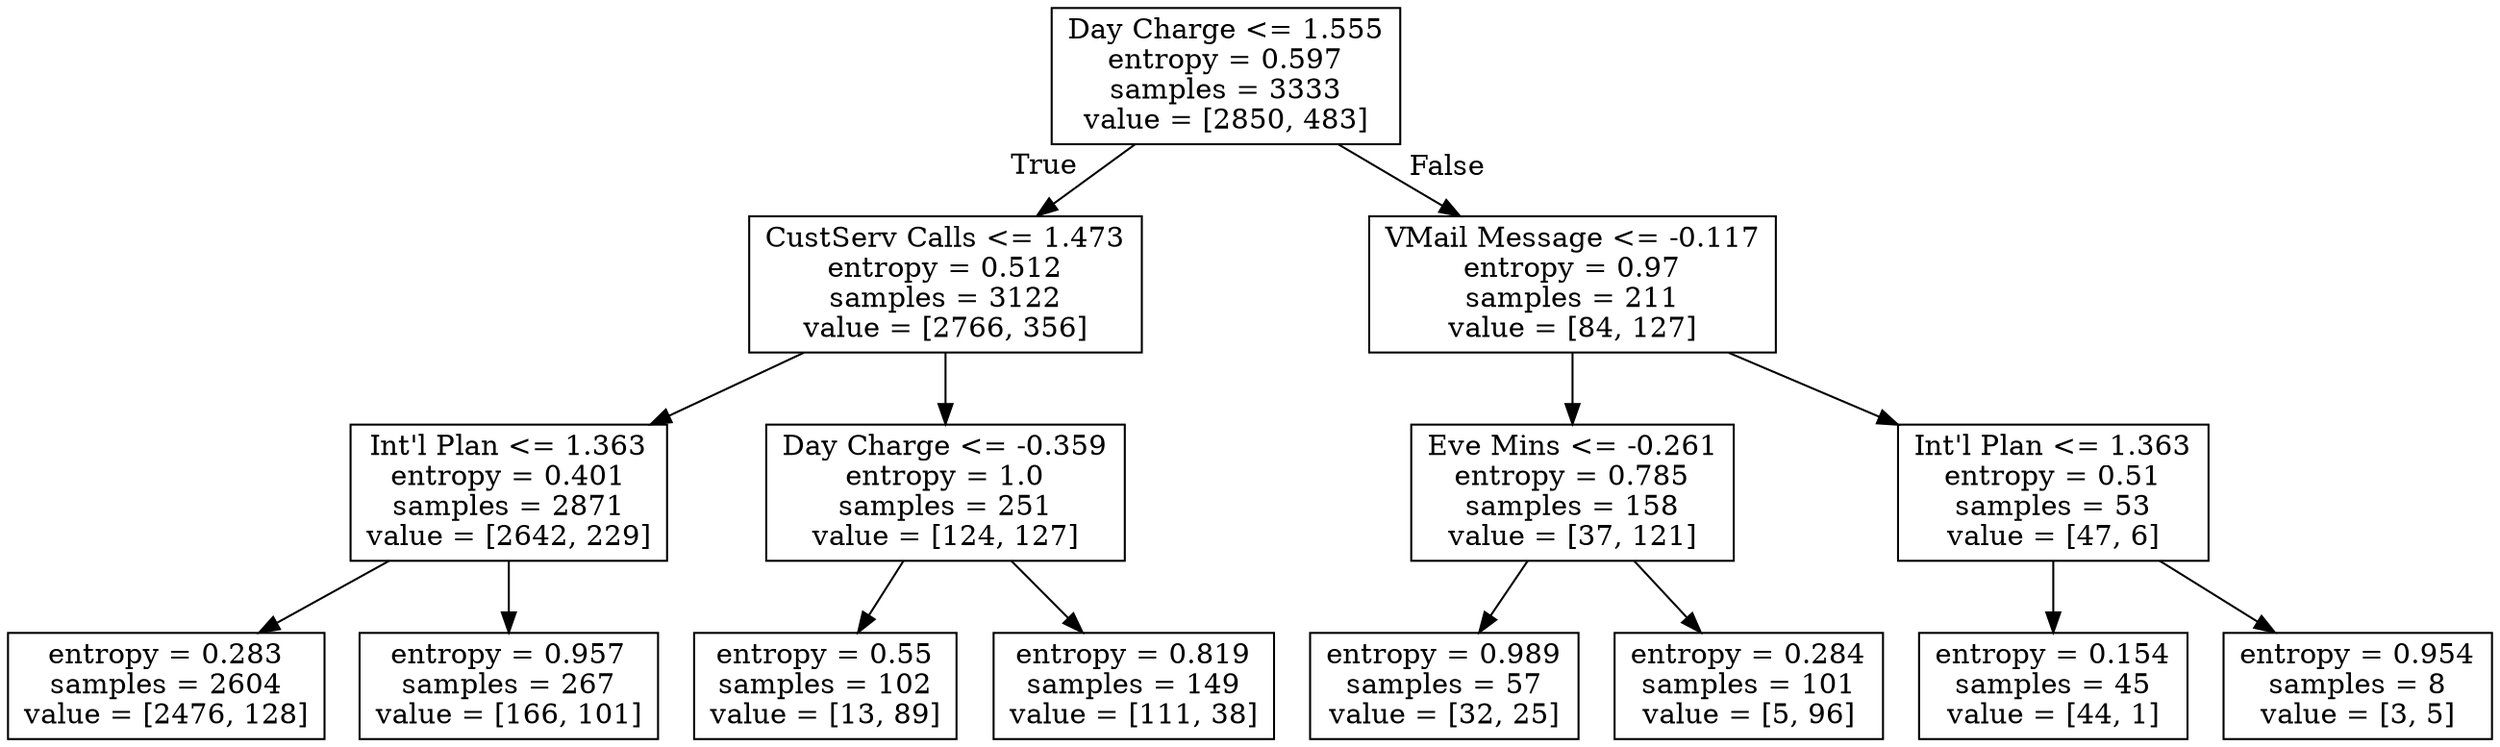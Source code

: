 digraph Tree {
node [shape=box] ;
0 [label="Day Charge <= 1.555\nentropy = 0.597\nsamples = 3333\nvalue = [2850, 483]"] ;
1 [label="CustServ Calls <= 1.473\nentropy = 0.512\nsamples = 3122\nvalue = [2766, 356]"] ;
0 -> 1 [labeldistance=2.5, labelangle=45, headlabel="True"] ;
2 [label="Int'l Plan <= 1.363\nentropy = 0.401\nsamples = 2871\nvalue = [2642, 229]"] ;
1 -> 2 ;
3 [label="entropy = 0.283\nsamples = 2604\nvalue = [2476, 128]"] ;
2 -> 3 ;
4 [label="entropy = 0.957\nsamples = 267\nvalue = [166, 101]"] ;
2 -> 4 ;
5 [label="Day Charge <= -0.359\nentropy = 1.0\nsamples = 251\nvalue = [124, 127]"] ;
1 -> 5 ;
6 [label="entropy = 0.55\nsamples = 102\nvalue = [13, 89]"] ;
5 -> 6 ;
7 [label="entropy = 0.819\nsamples = 149\nvalue = [111, 38]"] ;
5 -> 7 ;
8 [label="VMail Message <= -0.117\nentropy = 0.97\nsamples = 211\nvalue = [84, 127]"] ;
0 -> 8 [labeldistance=2.5, labelangle=-45, headlabel="False"] ;
9 [label="Eve Mins <= -0.261\nentropy = 0.785\nsamples = 158\nvalue = [37, 121]"] ;
8 -> 9 ;
10 [label="entropy = 0.989\nsamples = 57\nvalue = [32, 25]"] ;
9 -> 10 ;
11 [label="entropy = 0.284\nsamples = 101\nvalue = [5, 96]"] ;
9 -> 11 ;
12 [label="Int'l Plan <= 1.363\nentropy = 0.51\nsamples = 53\nvalue = [47, 6]"] ;
8 -> 12 ;
13 [label="entropy = 0.154\nsamples = 45\nvalue = [44, 1]"] ;
12 -> 13 ;
14 [label="entropy = 0.954\nsamples = 8\nvalue = [3, 5]"] ;
12 -> 14 ;
}